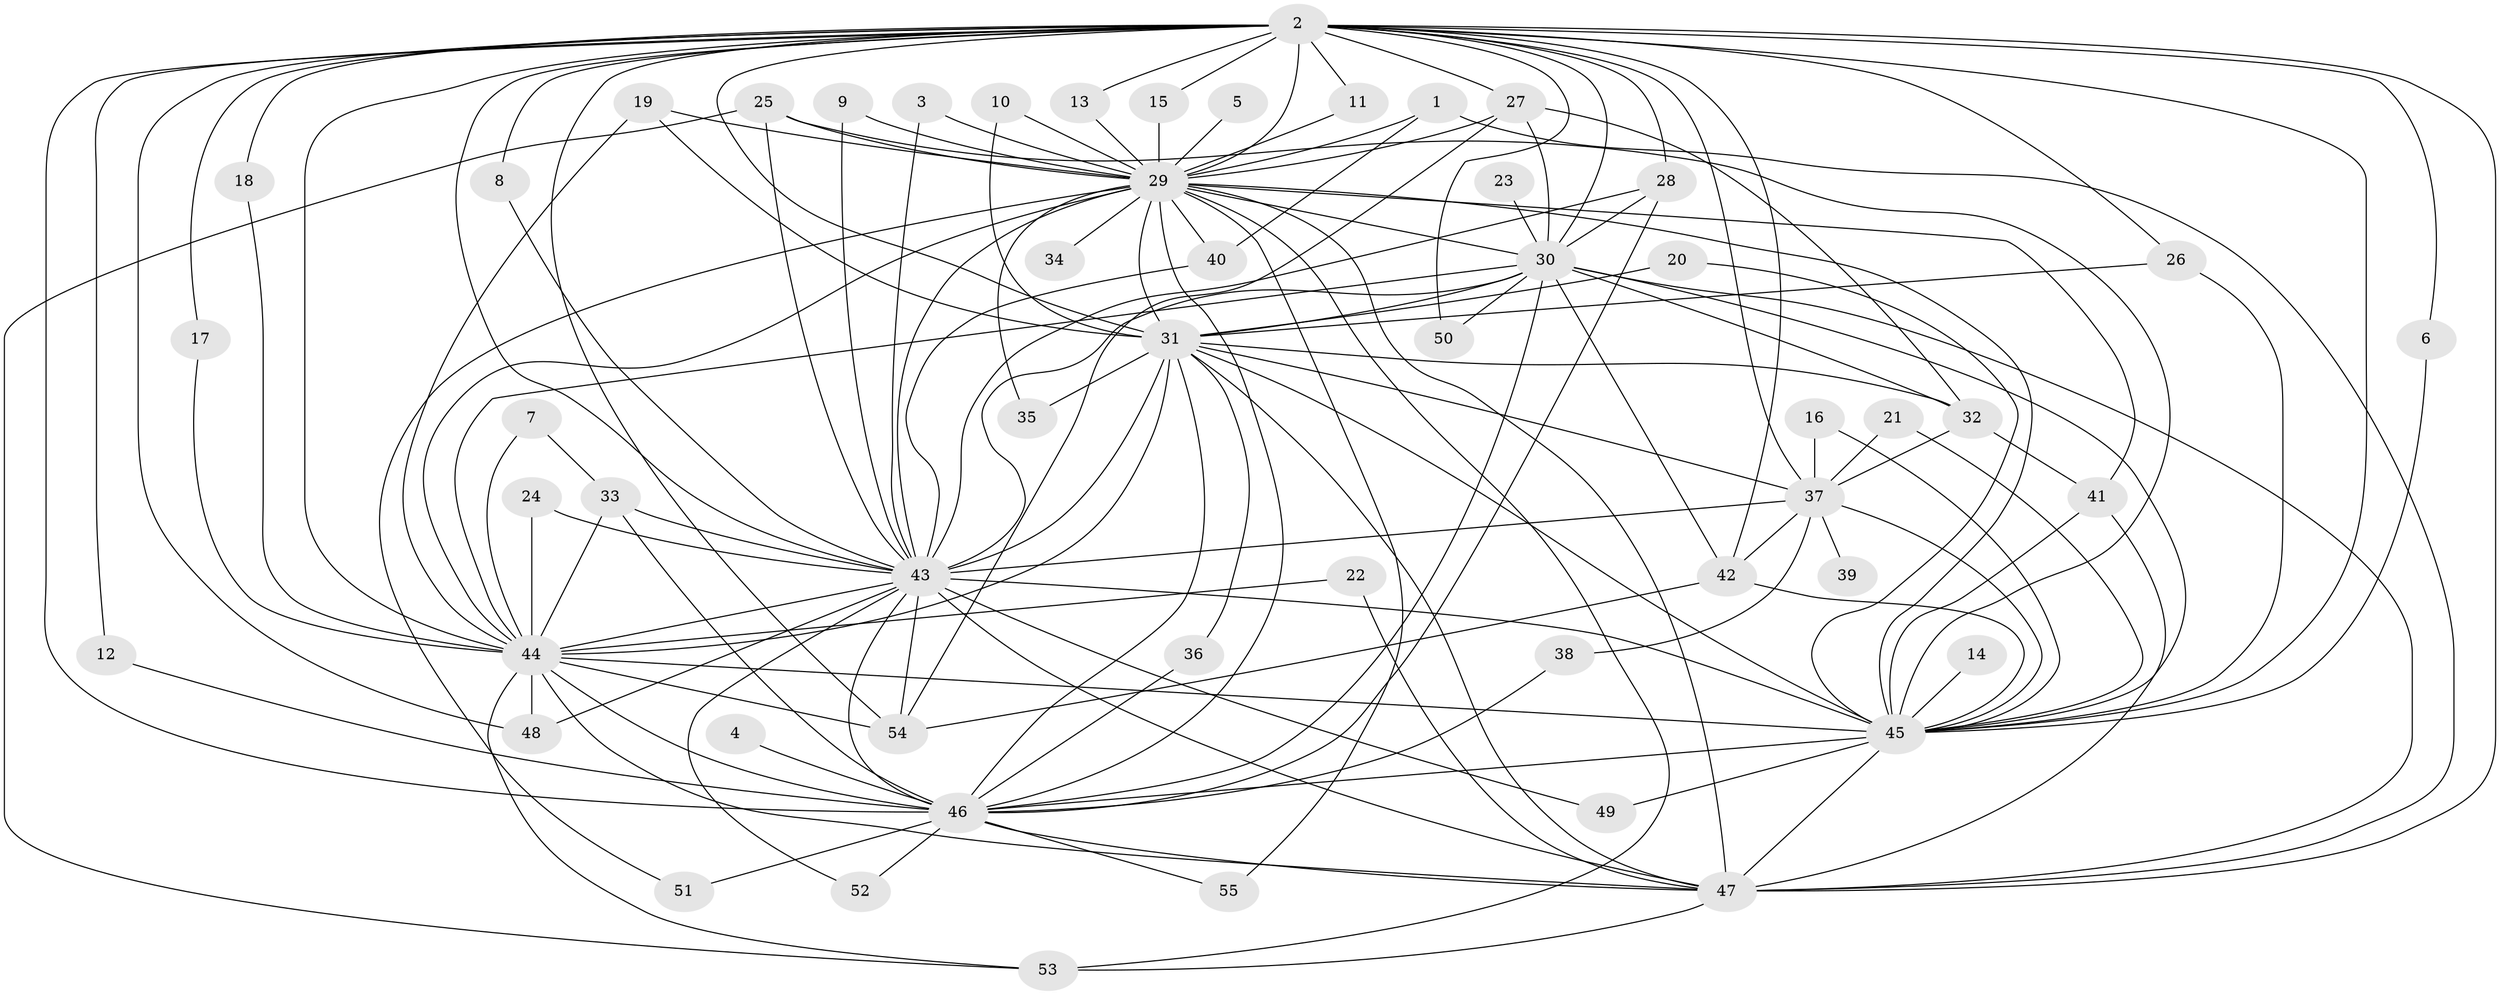// original degree distribution, {26: 0.01834862385321101, 16: 0.009174311926605505, 17: 0.009174311926605505, 15: 0.009174311926605505, 29: 0.009174311926605505, 19: 0.009174311926605505, 23: 0.009174311926605505, 28: 0.009174311926605505, 20: 0.009174311926605505, 4: 0.07339449541284404, 2: 0.5321100917431193, 5: 0.03669724770642202, 7: 0.009174311926605505, 3: 0.23853211009174313, 6: 0.009174311926605505, 8: 0.009174311926605505}
// Generated by graph-tools (version 1.1) at 2025/25/03/09/25 03:25:39]
// undirected, 55 vertices, 144 edges
graph export_dot {
graph [start="1"]
  node [color=gray90,style=filled];
  1;
  2;
  3;
  4;
  5;
  6;
  7;
  8;
  9;
  10;
  11;
  12;
  13;
  14;
  15;
  16;
  17;
  18;
  19;
  20;
  21;
  22;
  23;
  24;
  25;
  26;
  27;
  28;
  29;
  30;
  31;
  32;
  33;
  34;
  35;
  36;
  37;
  38;
  39;
  40;
  41;
  42;
  43;
  44;
  45;
  46;
  47;
  48;
  49;
  50;
  51;
  52;
  53;
  54;
  55;
  1 -- 29 [weight=1.0];
  1 -- 40 [weight=1.0];
  1 -- 47 [weight=1.0];
  2 -- 6 [weight=1.0];
  2 -- 8 [weight=1.0];
  2 -- 11 [weight=1.0];
  2 -- 12 [weight=1.0];
  2 -- 13 [weight=1.0];
  2 -- 15 [weight=1.0];
  2 -- 17 [weight=1.0];
  2 -- 18 [weight=1.0];
  2 -- 26 [weight=1.0];
  2 -- 27 [weight=1.0];
  2 -- 28 [weight=1.0];
  2 -- 29 [weight=3.0];
  2 -- 30 [weight=2.0];
  2 -- 31 [weight=4.0];
  2 -- 37 [weight=1.0];
  2 -- 42 [weight=3.0];
  2 -- 43 [weight=2.0];
  2 -- 44 [weight=2.0];
  2 -- 45 [weight=4.0];
  2 -- 46 [weight=2.0];
  2 -- 47 [weight=2.0];
  2 -- 48 [weight=2.0];
  2 -- 50 [weight=1.0];
  2 -- 54 [weight=1.0];
  3 -- 29 [weight=1.0];
  3 -- 43 [weight=1.0];
  4 -- 46 [weight=2.0];
  5 -- 29 [weight=1.0];
  6 -- 45 [weight=1.0];
  7 -- 33 [weight=1.0];
  7 -- 44 [weight=1.0];
  8 -- 43 [weight=1.0];
  9 -- 29 [weight=1.0];
  9 -- 43 [weight=1.0];
  10 -- 29 [weight=1.0];
  10 -- 31 [weight=1.0];
  11 -- 29 [weight=1.0];
  12 -- 46 [weight=1.0];
  13 -- 29 [weight=1.0];
  14 -- 45 [weight=1.0];
  15 -- 29 [weight=1.0];
  16 -- 37 [weight=1.0];
  16 -- 45 [weight=2.0];
  17 -- 44 [weight=1.0];
  18 -- 44 [weight=1.0];
  19 -- 29 [weight=2.0];
  19 -- 31 [weight=1.0];
  19 -- 44 [weight=1.0];
  20 -- 31 [weight=1.0];
  20 -- 45 [weight=1.0];
  21 -- 37 [weight=1.0];
  21 -- 45 [weight=1.0];
  22 -- 44 [weight=1.0];
  22 -- 47 [weight=1.0];
  23 -- 30 [weight=1.0];
  24 -- 43 [weight=1.0];
  24 -- 44 [weight=1.0];
  25 -- 29 [weight=1.0];
  25 -- 43 [weight=1.0];
  25 -- 45 [weight=1.0];
  25 -- 53 [weight=1.0];
  26 -- 31 [weight=1.0];
  26 -- 45 [weight=1.0];
  27 -- 29 [weight=1.0];
  27 -- 30 [weight=1.0];
  27 -- 32 [weight=1.0];
  27 -- 54 [weight=1.0];
  28 -- 30 [weight=1.0];
  28 -- 43 [weight=1.0];
  28 -- 46 [weight=2.0];
  29 -- 30 [weight=2.0];
  29 -- 31 [weight=2.0];
  29 -- 34 [weight=1.0];
  29 -- 35 [weight=1.0];
  29 -- 40 [weight=2.0];
  29 -- 41 [weight=1.0];
  29 -- 43 [weight=1.0];
  29 -- 44 [weight=1.0];
  29 -- 45 [weight=1.0];
  29 -- 46 [weight=2.0];
  29 -- 47 [weight=1.0];
  29 -- 51 [weight=1.0];
  29 -- 53 [weight=1.0];
  29 -- 55 [weight=1.0];
  30 -- 31 [weight=1.0];
  30 -- 32 [weight=1.0];
  30 -- 42 [weight=1.0];
  30 -- 43 [weight=1.0];
  30 -- 44 [weight=3.0];
  30 -- 45 [weight=1.0];
  30 -- 46 [weight=2.0];
  30 -- 47 [weight=1.0];
  30 -- 50 [weight=1.0];
  31 -- 32 [weight=1.0];
  31 -- 35 [weight=1.0];
  31 -- 36 [weight=1.0];
  31 -- 37 [weight=1.0];
  31 -- 43 [weight=1.0];
  31 -- 44 [weight=1.0];
  31 -- 45 [weight=1.0];
  31 -- 46 [weight=1.0];
  31 -- 47 [weight=1.0];
  32 -- 37 [weight=1.0];
  32 -- 41 [weight=1.0];
  33 -- 43 [weight=1.0];
  33 -- 44 [weight=1.0];
  33 -- 46 [weight=2.0];
  36 -- 46 [weight=1.0];
  37 -- 38 [weight=1.0];
  37 -- 39 [weight=2.0];
  37 -- 42 [weight=1.0];
  37 -- 43 [weight=2.0];
  37 -- 45 [weight=1.0];
  38 -- 46 [weight=1.0];
  40 -- 43 [weight=1.0];
  41 -- 45 [weight=1.0];
  41 -- 47 [weight=1.0];
  42 -- 45 [weight=1.0];
  42 -- 54 [weight=1.0];
  43 -- 44 [weight=1.0];
  43 -- 45 [weight=2.0];
  43 -- 46 [weight=1.0];
  43 -- 47 [weight=3.0];
  43 -- 48 [weight=2.0];
  43 -- 49 [weight=1.0];
  43 -- 52 [weight=1.0];
  43 -- 54 [weight=1.0];
  44 -- 45 [weight=3.0];
  44 -- 46 [weight=2.0];
  44 -- 47 [weight=1.0];
  44 -- 48 [weight=1.0];
  44 -- 53 [weight=1.0];
  44 -- 54 [weight=1.0];
  45 -- 46 [weight=2.0];
  45 -- 47 [weight=2.0];
  45 -- 49 [weight=1.0];
  46 -- 47 [weight=1.0];
  46 -- 51 [weight=1.0];
  46 -- 52 [weight=1.0];
  46 -- 55 [weight=1.0];
  47 -- 53 [weight=1.0];
}
